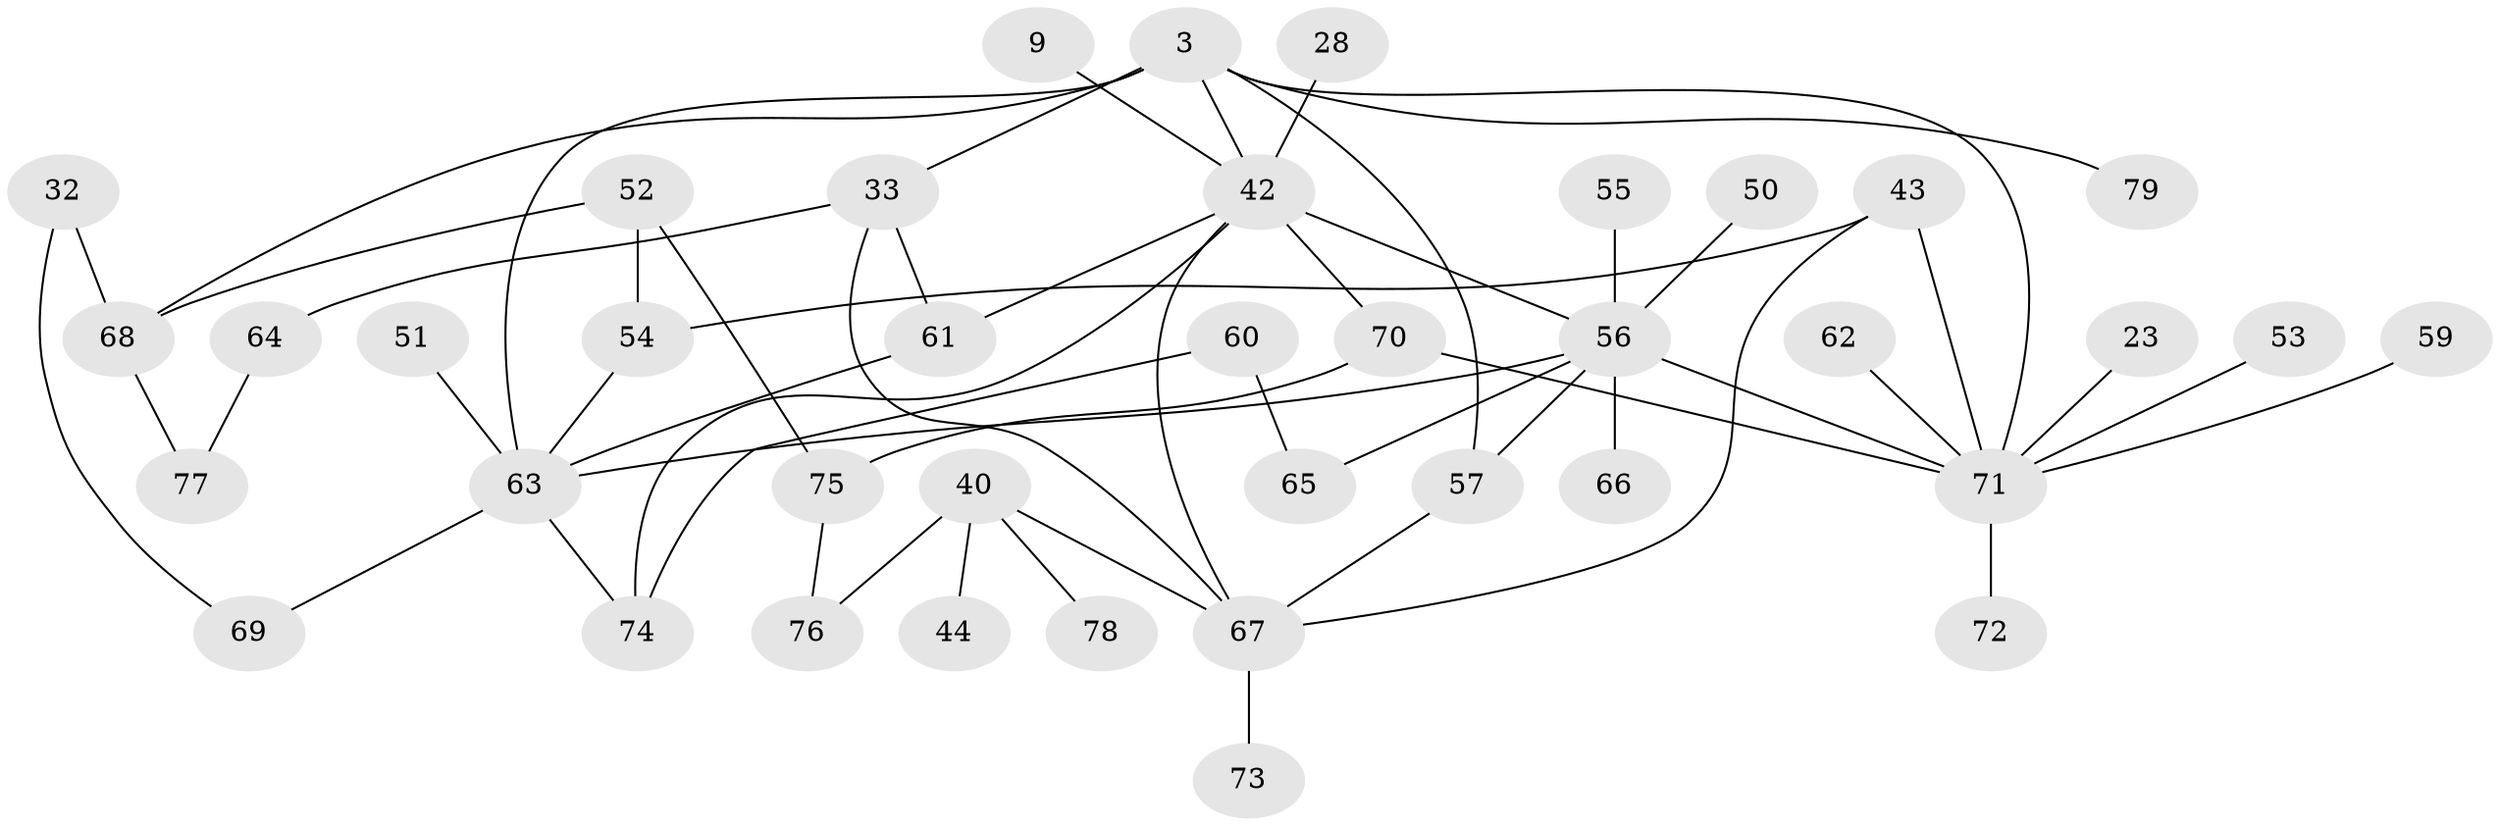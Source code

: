 // original degree distribution, {6: 0.06329113924050633, 4: 0.08860759493670886, 5: 0.05063291139240506, 1: 0.25316455696202533, 2: 0.26582278481012656, 7: 0.02531645569620253, 3: 0.25316455696202533}
// Generated by graph-tools (version 1.1) at 2025/41/03/09/25 04:41:10]
// undirected, 39 vertices, 55 edges
graph export_dot {
graph [start="1"]
  node [color=gray90,style=filled];
  3 [super="+2"];
  9;
  23;
  28;
  32 [super="+24"];
  33 [super="+4+31"];
  40 [super="+35"];
  42 [super="+36+29"];
  43 [super="+19"];
  44;
  50;
  51;
  52;
  53;
  54 [super="+46"];
  55;
  56 [super="+38+39+47"];
  57 [super="+30"];
  59;
  60;
  61 [super="+48+41"];
  62;
  63 [super="+8+20+58+21"];
  64;
  65;
  66;
  67 [super="+37+34"];
  68 [super="+15"];
  69 [super="+22"];
  70;
  71 [super="+5+14+27"];
  72;
  73;
  74 [super="+25"];
  75;
  76;
  77;
  78;
  79;
  3 -- 79;
  3 -- 33;
  3 -- 71 [weight=2];
  3 -- 63 [weight=3];
  3 -- 68;
  3 -- 57;
  3 -- 42;
  9 -- 42;
  23 -- 71;
  28 -- 42;
  32 -- 68;
  32 -- 69;
  33 -- 64;
  33 -- 67;
  33 -- 61;
  40 -- 76;
  40 -- 78;
  40 -- 44;
  40 -- 67;
  42 -- 74 [weight=2];
  42 -- 70;
  42 -- 67 [weight=2];
  42 -- 56 [weight=5];
  42 -- 61;
  43 -- 71;
  43 -- 67;
  43 -- 54;
  50 -- 56;
  51 -- 63;
  52 -- 54;
  52 -- 75;
  52 -- 68;
  53 -- 71;
  54 -- 63;
  55 -- 56 [weight=2];
  56 -- 63 [weight=2];
  56 -- 66;
  56 -- 65;
  56 -- 71 [weight=2];
  56 -- 57;
  57 -- 67;
  59 -- 71;
  60 -- 65;
  60 -- 74;
  61 -- 63;
  62 -- 71;
  63 -- 69;
  63 -- 74;
  64 -- 77;
  67 -- 73;
  68 -- 77;
  70 -- 75;
  70 -- 71;
  71 -- 72;
  75 -- 76;
}

